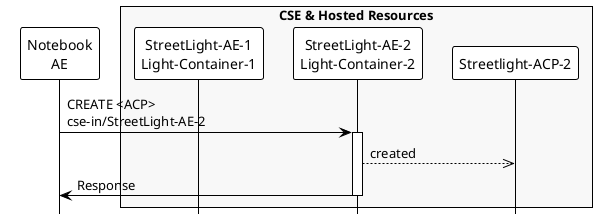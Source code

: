 @startuml
hide footbox
!theme plain
skinparam backgroundcolor transparent

' Turquoise #668c97
' Orange #F6921E

participant "Notebook\nAE" as AE 
box "CSE & Hosted Resources" #f8f8f8
participant "StreetLight-AE-1\nLight-Container-1" as container1 
participant "StreetLight-AE-2\nLight-Container-2" as container2 
participant "Streetlight-ACP-2" as acp2 

end box

AE -> container2 ++: CREATE <ACP>\ncse-in/StreetLight-AE-2
container2 -->> acp2: created 
AE <- container2 --: Response

@enduml